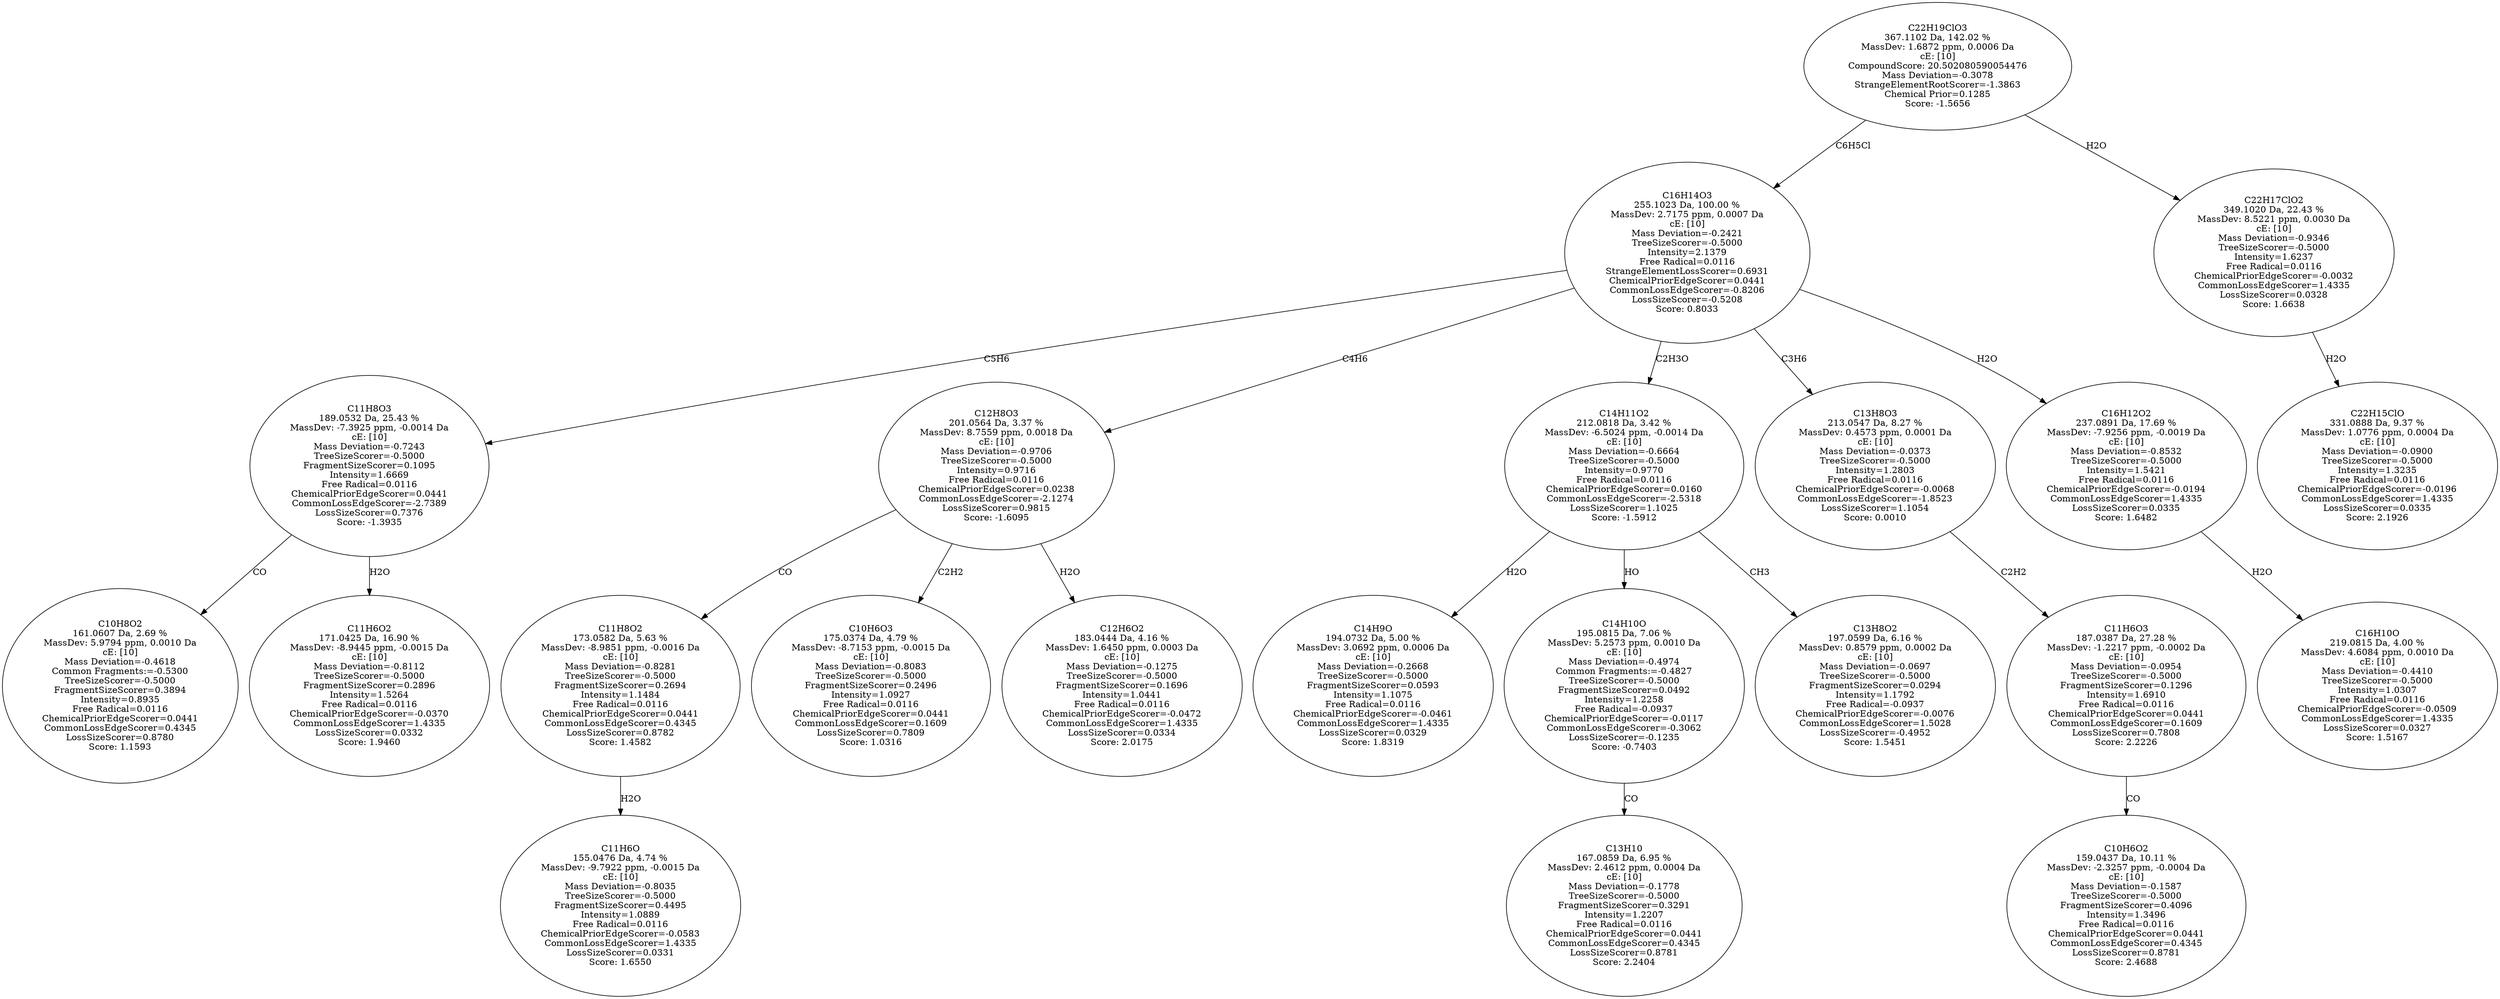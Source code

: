 strict digraph {
v1 [label="C10H8O2\n161.0607 Da, 2.69 %\nMassDev: 5.9794 ppm, 0.0010 Da\ncE: [10]\nMass Deviation=-0.4618\nCommon Fragments:=-0.5300\nTreeSizeScorer=-0.5000\nFragmentSizeScorer=0.3894\nIntensity=0.8935\nFree Radical=0.0116\nChemicalPriorEdgeScorer=0.0441\nCommonLossEdgeScorer=0.4345\nLossSizeScorer=0.8780\nScore: 1.1593"];
v2 [label="C11H6O2\n171.0425 Da, 16.90 %\nMassDev: -8.9445 ppm, -0.0015 Da\ncE: [10]\nMass Deviation=-0.8112\nTreeSizeScorer=-0.5000\nFragmentSizeScorer=0.2896\nIntensity=1.5264\nFree Radical=0.0116\nChemicalPriorEdgeScorer=-0.0370\nCommonLossEdgeScorer=1.4335\nLossSizeScorer=0.0332\nScore: 1.9460"];
v3 [label="C11H8O3\n189.0532 Da, 25.43 %\nMassDev: -7.3925 ppm, -0.0014 Da\ncE: [10]\nMass Deviation=-0.7243\nTreeSizeScorer=-0.5000\nFragmentSizeScorer=0.1095\nIntensity=1.6669\nFree Radical=0.0116\nChemicalPriorEdgeScorer=0.0441\nCommonLossEdgeScorer=-2.7389\nLossSizeScorer=0.7376\nScore: -1.3935"];
v4 [label="C11H6O\n155.0476 Da, 4.74 %\nMassDev: -9.7922 ppm, -0.0015 Da\ncE: [10]\nMass Deviation=-0.8035\nTreeSizeScorer=-0.5000\nFragmentSizeScorer=0.4495\nIntensity=1.0889\nFree Radical=0.0116\nChemicalPriorEdgeScorer=-0.0583\nCommonLossEdgeScorer=1.4335\nLossSizeScorer=0.0331\nScore: 1.6550"];
v5 [label="C11H8O2\n173.0582 Da, 5.63 %\nMassDev: -8.9851 ppm, -0.0016 Da\ncE: [10]\nMass Deviation=-0.8281\nTreeSizeScorer=-0.5000\nFragmentSizeScorer=0.2694\nIntensity=1.1484\nFree Radical=0.0116\nChemicalPriorEdgeScorer=0.0441\nCommonLossEdgeScorer=0.4345\nLossSizeScorer=0.8782\nScore: 1.4582"];
v6 [label="C10H6O3\n175.0374 Da, 4.79 %\nMassDev: -8.7153 ppm, -0.0015 Da\ncE: [10]\nMass Deviation=-0.8083\nTreeSizeScorer=-0.5000\nFragmentSizeScorer=0.2496\nIntensity=1.0927\nFree Radical=0.0116\nChemicalPriorEdgeScorer=0.0441\nCommonLossEdgeScorer=0.1609\nLossSizeScorer=0.7809\nScore: 1.0316"];
v7 [label="C12H6O2\n183.0444 Da, 4.16 %\nMassDev: 1.6450 ppm, 0.0003 Da\ncE: [10]\nMass Deviation=-0.1275\nTreeSizeScorer=-0.5000\nFragmentSizeScorer=0.1696\nIntensity=1.0441\nFree Radical=0.0116\nChemicalPriorEdgeScorer=-0.0472\nCommonLossEdgeScorer=1.4335\nLossSizeScorer=0.0334\nScore: 2.0175"];
v8 [label="C12H8O3\n201.0564 Da, 3.37 %\nMassDev: 8.7559 ppm, 0.0018 Da\ncE: [10]\nMass Deviation=-0.9706\nTreeSizeScorer=-0.5000\nIntensity=0.9716\nFree Radical=0.0116\nChemicalPriorEdgeScorer=0.0238\nCommonLossEdgeScorer=-2.1274\nLossSizeScorer=0.9815\nScore: -1.6095"];
v9 [label="C14H9O\n194.0732 Da, 5.00 %\nMassDev: 3.0692 ppm, 0.0006 Da\ncE: [10]\nMass Deviation=-0.2668\nTreeSizeScorer=-0.5000\nFragmentSizeScorer=0.0593\nIntensity=1.1075\nFree Radical=0.0116\nChemicalPriorEdgeScorer=-0.0461\nCommonLossEdgeScorer=1.4335\nLossSizeScorer=0.0329\nScore: 1.8319"];
v10 [label="C13H10\n167.0859 Da, 6.95 %\nMassDev: 2.4612 ppm, 0.0004 Da\ncE: [10]\nMass Deviation=-0.1778\nTreeSizeScorer=-0.5000\nFragmentSizeScorer=0.3291\nIntensity=1.2207\nFree Radical=0.0116\nChemicalPriorEdgeScorer=0.0441\nCommonLossEdgeScorer=0.4345\nLossSizeScorer=0.8781\nScore: 2.2404"];
v11 [label="C14H10O\n195.0815 Da, 7.06 %\nMassDev: 5.2573 ppm, 0.0010 Da\ncE: [10]\nMass Deviation=-0.4974\nCommon Fragments:=-0.4827\nTreeSizeScorer=-0.5000\nFragmentSizeScorer=0.0492\nIntensity=1.2258\nFree Radical=-0.0937\nChemicalPriorEdgeScorer=-0.0117\nCommonLossEdgeScorer=-0.3062\nLossSizeScorer=-0.1235\nScore: -0.7403"];
v12 [label="C13H8O2\n197.0599 Da, 6.16 %\nMassDev: 0.8579 ppm, 0.0002 Da\ncE: [10]\nMass Deviation=-0.0697\nTreeSizeScorer=-0.5000\nFragmentSizeScorer=0.0294\nIntensity=1.1792\nFree Radical=-0.0937\nChemicalPriorEdgeScorer=-0.0076\nCommonLossEdgeScorer=1.5028\nLossSizeScorer=-0.4952\nScore: 1.5451"];
v13 [label="C14H11O2\n212.0818 Da, 3.42 %\nMassDev: -6.5024 ppm, -0.0014 Da\ncE: [10]\nMass Deviation=-0.6664\nTreeSizeScorer=-0.5000\nIntensity=0.9770\nFree Radical=0.0116\nChemicalPriorEdgeScorer=0.0160\nCommonLossEdgeScorer=-2.5318\nLossSizeScorer=1.1025\nScore: -1.5912"];
v14 [label="C10H6O2\n159.0437 Da, 10.11 %\nMassDev: -2.3257 ppm, -0.0004 Da\ncE: [10]\nMass Deviation=-0.1587\nTreeSizeScorer=-0.5000\nFragmentSizeScorer=0.4096\nIntensity=1.3496\nFree Radical=0.0116\nChemicalPriorEdgeScorer=0.0441\nCommonLossEdgeScorer=0.4345\nLossSizeScorer=0.8781\nScore: 2.4688"];
v15 [label="C11H6O3\n187.0387 Da, 27.28 %\nMassDev: -1.2217 ppm, -0.0002 Da\ncE: [10]\nMass Deviation=-0.0954\nTreeSizeScorer=-0.5000\nFragmentSizeScorer=0.1296\nIntensity=1.6910\nFree Radical=0.0116\nChemicalPriorEdgeScorer=0.0441\nCommonLossEdgeScorer=0.1609\nLossSizeScorer=0.7808\nScore: 2.2226"];
v16 [label="C13H8O3\n213.0547 Da, 8.27 %\nMassDev: 0.4573 ppm, 0.0001 Da\ncE: [10]\nMass Deviation=-0.0373\nTreeSizeScorer=-0.5000\nIntensity=1.2803\nFree Radical=0.0116\nChemicalPriorEdgeScorer=-0.0068\nCommonLossEdgeScorer=-1.8523\nLossSizeScorer=1.1054\nScore: 0.0010"];
v17 [label="C16H10O\n219.0815 Da, 4.00 %\nMassDev: 4.6084 ppm, 0.0010 Da\ncE: [10]\nMass Deviation=-0.4410\nTreeSizeScorer=-0.5000\nIntensity=1.0307\nFree Radical=0.0116\nChemicalPriorEdgeScorer=-0.0509\nCommonLossEdgeScorer=1.4335\nLossSizeScorer=0.0327\nScore: 1.5167"];
v18 [label="C16H12O2\n237.0891 Da, 17.69 %\nMassDev: -7.9256 ppm, -0.0019 Da\ncE: [10]\nMass Deviation=-0.8532\nTreeSizeScorer=-0.5000\nIntensity=1.5421\nFree Radical=0.0116\nChemicalPriorEdgeScorer=-0.0194\nCommonLossEdgeScorer=1.4335\nLossSizeScorer=0.0335\nScore: 1.6482"];
v19 [label="C16H14O3\n255.1023 Da, 100.00 %\nMassDev: 2.7175 ppm, 0.0007 Da\ncE: [10]\nMass Deviation=-0.2421\nTreeSizeScorer=-0.5000\nIntensity=2.1379\nFree Radical=0.0116\nStrangeElementLossScorer=0.6931\nChemicalPriorEdgeScorer=0.0441\nCommonLossEdgeScorer=-0.8206\nLossSizeScorer=-0.5208\nScore: 0.8033"];
v20 [label="C22H15ClO\n331.0888 Da, 9.37 %\nMassDev: 1.0776 ppm, 0.0004 Da\ncE: [10]\nMass Deviation=-0.0900\nTreeSizeScorer=-0.5000\nIntensity=1.3235\nFree Radical=0.0116\nChemicalPriorEdgeScorer=-0.0196\nCommonLossEdgeScorer=1.4335\nLossSizeScorer=0.0335\nScore: 2.1926"];
v21 [label="C22H17ClO2\n349.1020 Da, 22.43 %\nMassDev: 8.5221 ppm, 0.0030 Da\ncE: [10]\nMass Deviation=-0.9346\nTreeSizeScorer=-0.5000\nIntensity=1.6237\nFree Radical=0.0116\nChemicalPriorEdgeScorer=-0.0032\nCommonLossEdgeScorer=1.4335\nLossSizeScorer=0.0328\nScore: 1.6638"];
v22 [label="C22H19ClO3\n367.1102 Da, 142.02 %\nMassDev: 1.6872 ppm, 0.0006 Da\ncE: [10]\nCompoundScore: 20.502080590054476\nMass Deviation=-0.3078\nStrangeElementRootScorer=-1.3863\nChemical Prior=0.1285\nScore: -1.5656"];
v3 -> v1 [label="CO"];
v3 -> v2 [label="H2O"];
v19 -> v3 [label="C5H6"];
v5 -> v4 [label="H2O"];
v8 -> v5 [label="CO"];
v8 -> v6 [label="C2H2"];
v8 -> v7 [label="H2O"];
v19 -> v8 [label="C4H6"];
v13 -> v9 [label="H2O"];
v11 -> v10 [label="CO"];
v13 -> v11 [label="HO"];
v13 -> v12 [label="CH3"];
v19 -> v13 [label="C2H3O"];
v15 -> v14 [label="CO"];
v16 -> v15 [label="C2H2"];
v19 -> v16 [label="C3H6"];
v18 -> v17 [label="H2O"];
v19 -> v18 [label="H2O"];
v22 -> v19 [label="C6H5Cl"];
v21 -> v20 [label="H2O"];
v22 -> v21 [label="H2O"];
}